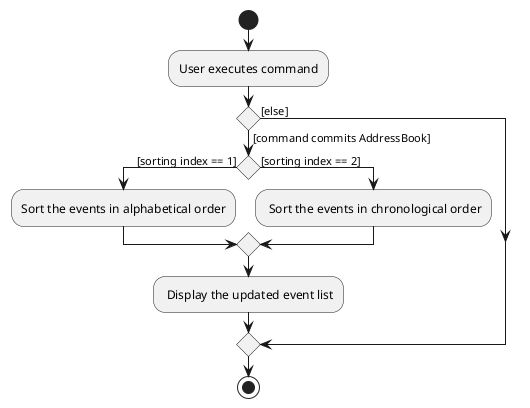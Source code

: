 @startuml
start
:User executes command;

'Since the beta syntax does not support placing the condition outside the
'diamond we place it as the true branch instead.

if () then ([command commits AddressBook])
if () then ([sorting index == 1])
    :Sort the events in alphabetical order;
else ([sorting index == 2])
    : Sort the events in chronological order;
endif
    : Display the updated event list;
else ([else])
endif
stop
@enduml
